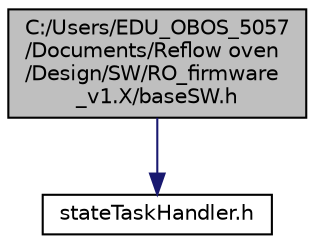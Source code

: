 digraph "C:/Users/EDU_OBOS_5057/Documents/Reflow oven/Design/SW/RO_firmware_v1.X/baseSW.h"
{
 // LATEX_PDF_SIZE
  edge [fontname="Helvetica",fontsize="10",labelfontname="Helvetica",labelfontsize="10"];
  node [fontname="Helvetica",fontsize="10",shape=record];
  Node1 [label="C:/Users/EDU_OBOS_5057\l/Documents/Reflow oven\l/Design/SW/RO_firmware\l_v1.X/baseSW.h",height=0.2,width=0.4,color="black", fillcolor="grey75", style="filled", fontcolor="black",tooltip=" "];
  Node1 -> Node2 [color="midnightblue",fontsize="10",style="solid",fontname="Helvetica"];
  Node2 [label="stateTaskHandler.h",height=0.2,width=0.4,color="black", fillcolor="white", style="filled",URL="$state_task_handler_8h.html",tooltip=" "];
}
